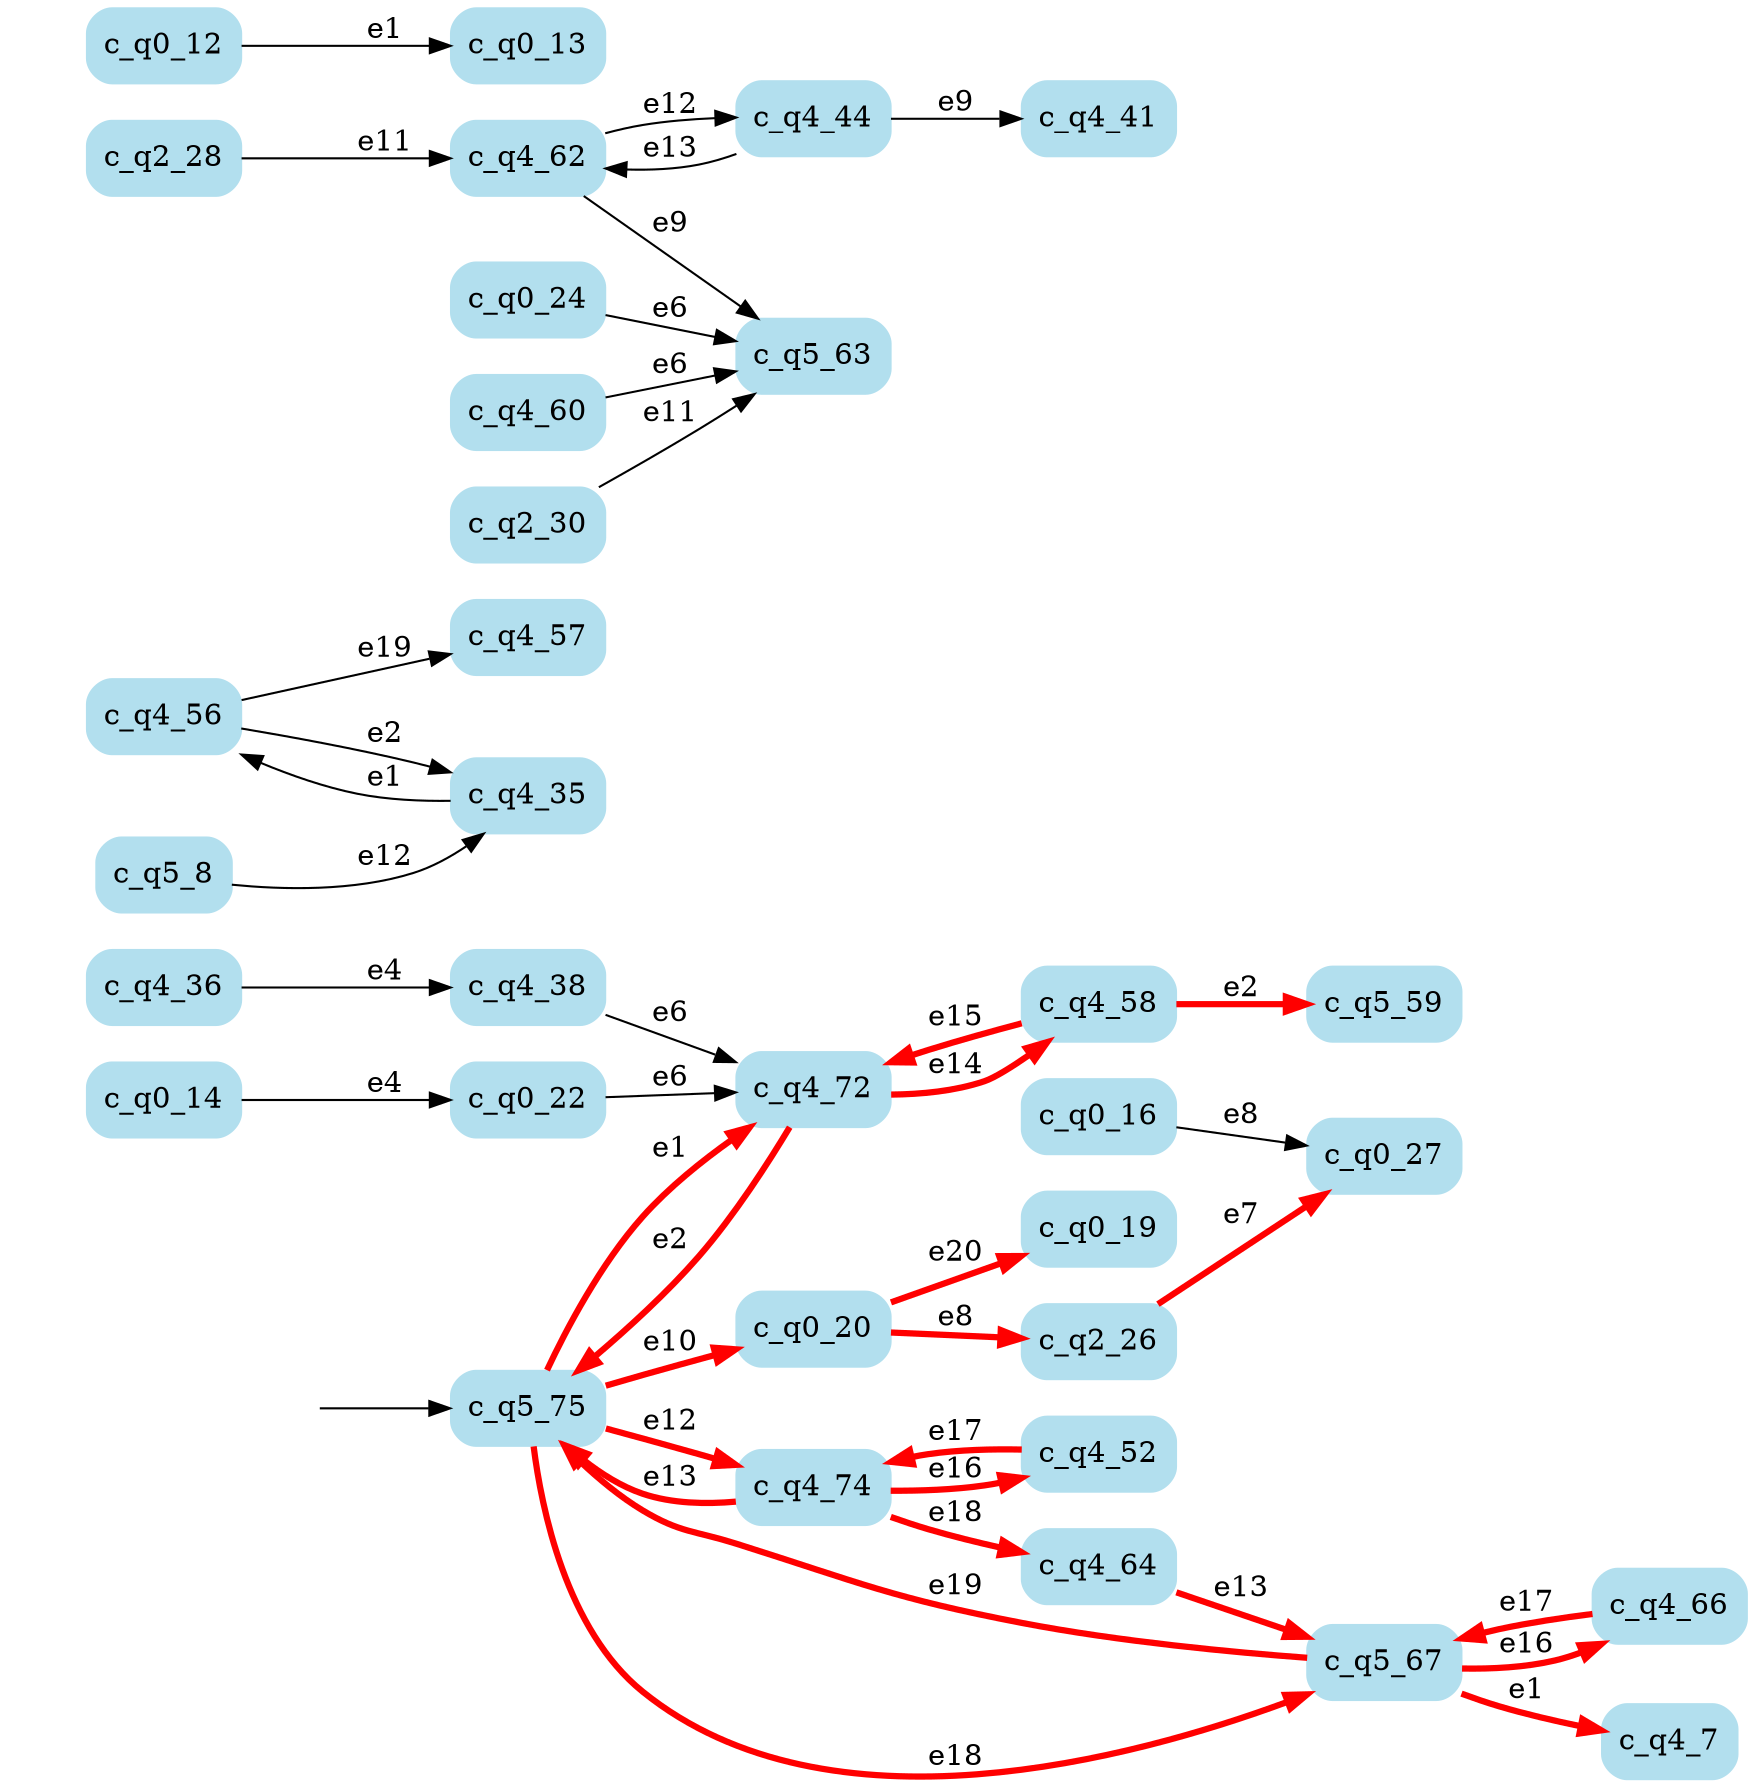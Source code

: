 digraph G {

	rankdir = LR;

	start_c_q5_75[style=invisible];

	node[shape=box, style="rounded, filled", color=lightblue2];

	c_q0_22[label="c_q0_22"];
	c_q0_16[label="c_q0_16"];
	c_q4_57[label="c_q4_57"];
	c_q4_36[label="c_q4_36"];
	c_q0_19[label="c_q0_19"];
	c_q4_66[label="c_q4_66"];
	c_q5_63[label="c_q5_63"];
	c_q4_56[label="c_q4_56"];
	c_q0_27[label="c_q0_27"];
	c_q4_72[label="c_q4_72"];
	c_q0_13[label="c_q0_13"];
	c_q4_62[label="c_q4_62"];
	c_q2_28[label="c_q2_28"];
	c_q4_74[label="c_q4_74"];
	c_q4_52[label="c_q4_52"];
	c_q0_20[label="c_q0_20"];
	c_q4_38[label="c_q4_38"];
	c_q4_58[label="c_q4_58"];
	c_q5_8[label="c_q5_8"];
	c_q4_64[label="c_q4_64"];
	c_q4_7[label="c_q4_7"];
	c_q0_24[label="c_q0_24"];
	c_q0_12[label="c_q0_12"];
	c_q4_60[label="c_q4_60"];
	c_q4_41[label="c_q4_41"];
	c_q2_30[label="c_q2_30"];
	c_q5_75[label="c_q5_75"];
	c_q5_59[label="c_q5_59"];
	c_q2_26[label="c_q2_26"];
	c_q5_67[label="c_q5_67"];
	c_q4_35[label="c_q4_35"];
	c_q0_14[label="c_q0_14"];
	c_q4_44[label="c_q4_44"];

	start_c_q5_75 -> c_q5_75;
	c_q5_75 -> c_q5_67[label="e18", penwidth=3, color=red];
	c_q5_67 -> c_q5_75[label="e19", penwidth=3, color=red];
	c_q5_75 -> c_q0_20[label="e10", penwidth=3, color=red];
	c_q5_67 -> c_q4_7[label="e1", penwidth=3, color=red];
	c_q5_8 -> c_q4_35[label="e12"];
	c_q5_67 -> c_q4_66[label="e16", penwidth=3, color=red];
	c_q0_12 -> c_q0_13[label="e1"];
	c_q0_14 -> c_q0_22[label="e4"];
	c_q0_16 -> c_q0_27[label="e8"];
	c_q0_20 -> c_q0_19[label="e20", penwidth=3, color=red];
	c_q0_20 -> c_q2_26[label="e8", penwidth=3, color=red];
	c_q0_22 -> c_q4_72[label="e6"];
	c_q0_24 -> c_q5_63[label="e6"];
	c_q2_26 -> c_q0_27[label="e7", penwidth=3, color=red];
	c_q2_28 -> c_q4_62[label="e11"];
	c_q2_30 -> c_q5_63[label="e11"];
	c_q4_35 -> c_q4_56[label="e1"];
	c_q4_56 -> c_q4_35[label="e2"];
	c_q4_36 -> c_q4_38[label="e4"];
	c_q4_38 -> c_q4_72[label="e6"];
	c_q4_44 -> c_q4_41[label="e9"];
	c_q4_62 -> c_q4_44[label="e12"];
	c_q4_44 -> c_q4_62[label="e13"];
	c_q4_72 -> c_q4_58[label="e14", penwidth=3, color=red];
	c_q4_58 -> c_q4_72[label="e15", penwidth=3, color=red];
	c_q4_74 -> c_q4_52[label="e16", penwidth=3, color=red];
	c_q4_52 -> c_q4_74[label="e17", penwidth=3, color=red];
	c_q4_74 -> c_q4_64[label="e18", penwidth=3, color=red];
	c_q4_56 -> c_q4_57[label="e19"];
	c_q4_58 -> c_q5_59[label="e2", penwidth=3, color=red];
	c_q4_60 -> c_q5_63[label="e6"];
	c_q4_62 -> c_q5_63[label="e9"];
	c_q4_64 -> c_q5_67[label="e13", penwidth=3, color=red];
	c_q4_66 -> c_q5_67[label="e17", penwidth=3, color=red];
	c_q5_75 -> c_q4_72[label="e1", penwidth=3, color=red];
	c_q5_75 -> c_q4_74[label="e12", penwidth=3, color=red];
	c_q4_72 -> c_q5_75[label="e2", penwidth=3, color=red];
	c_q4_74 -> c_q5_75[label="e13", penwidth=3, color=red];

}